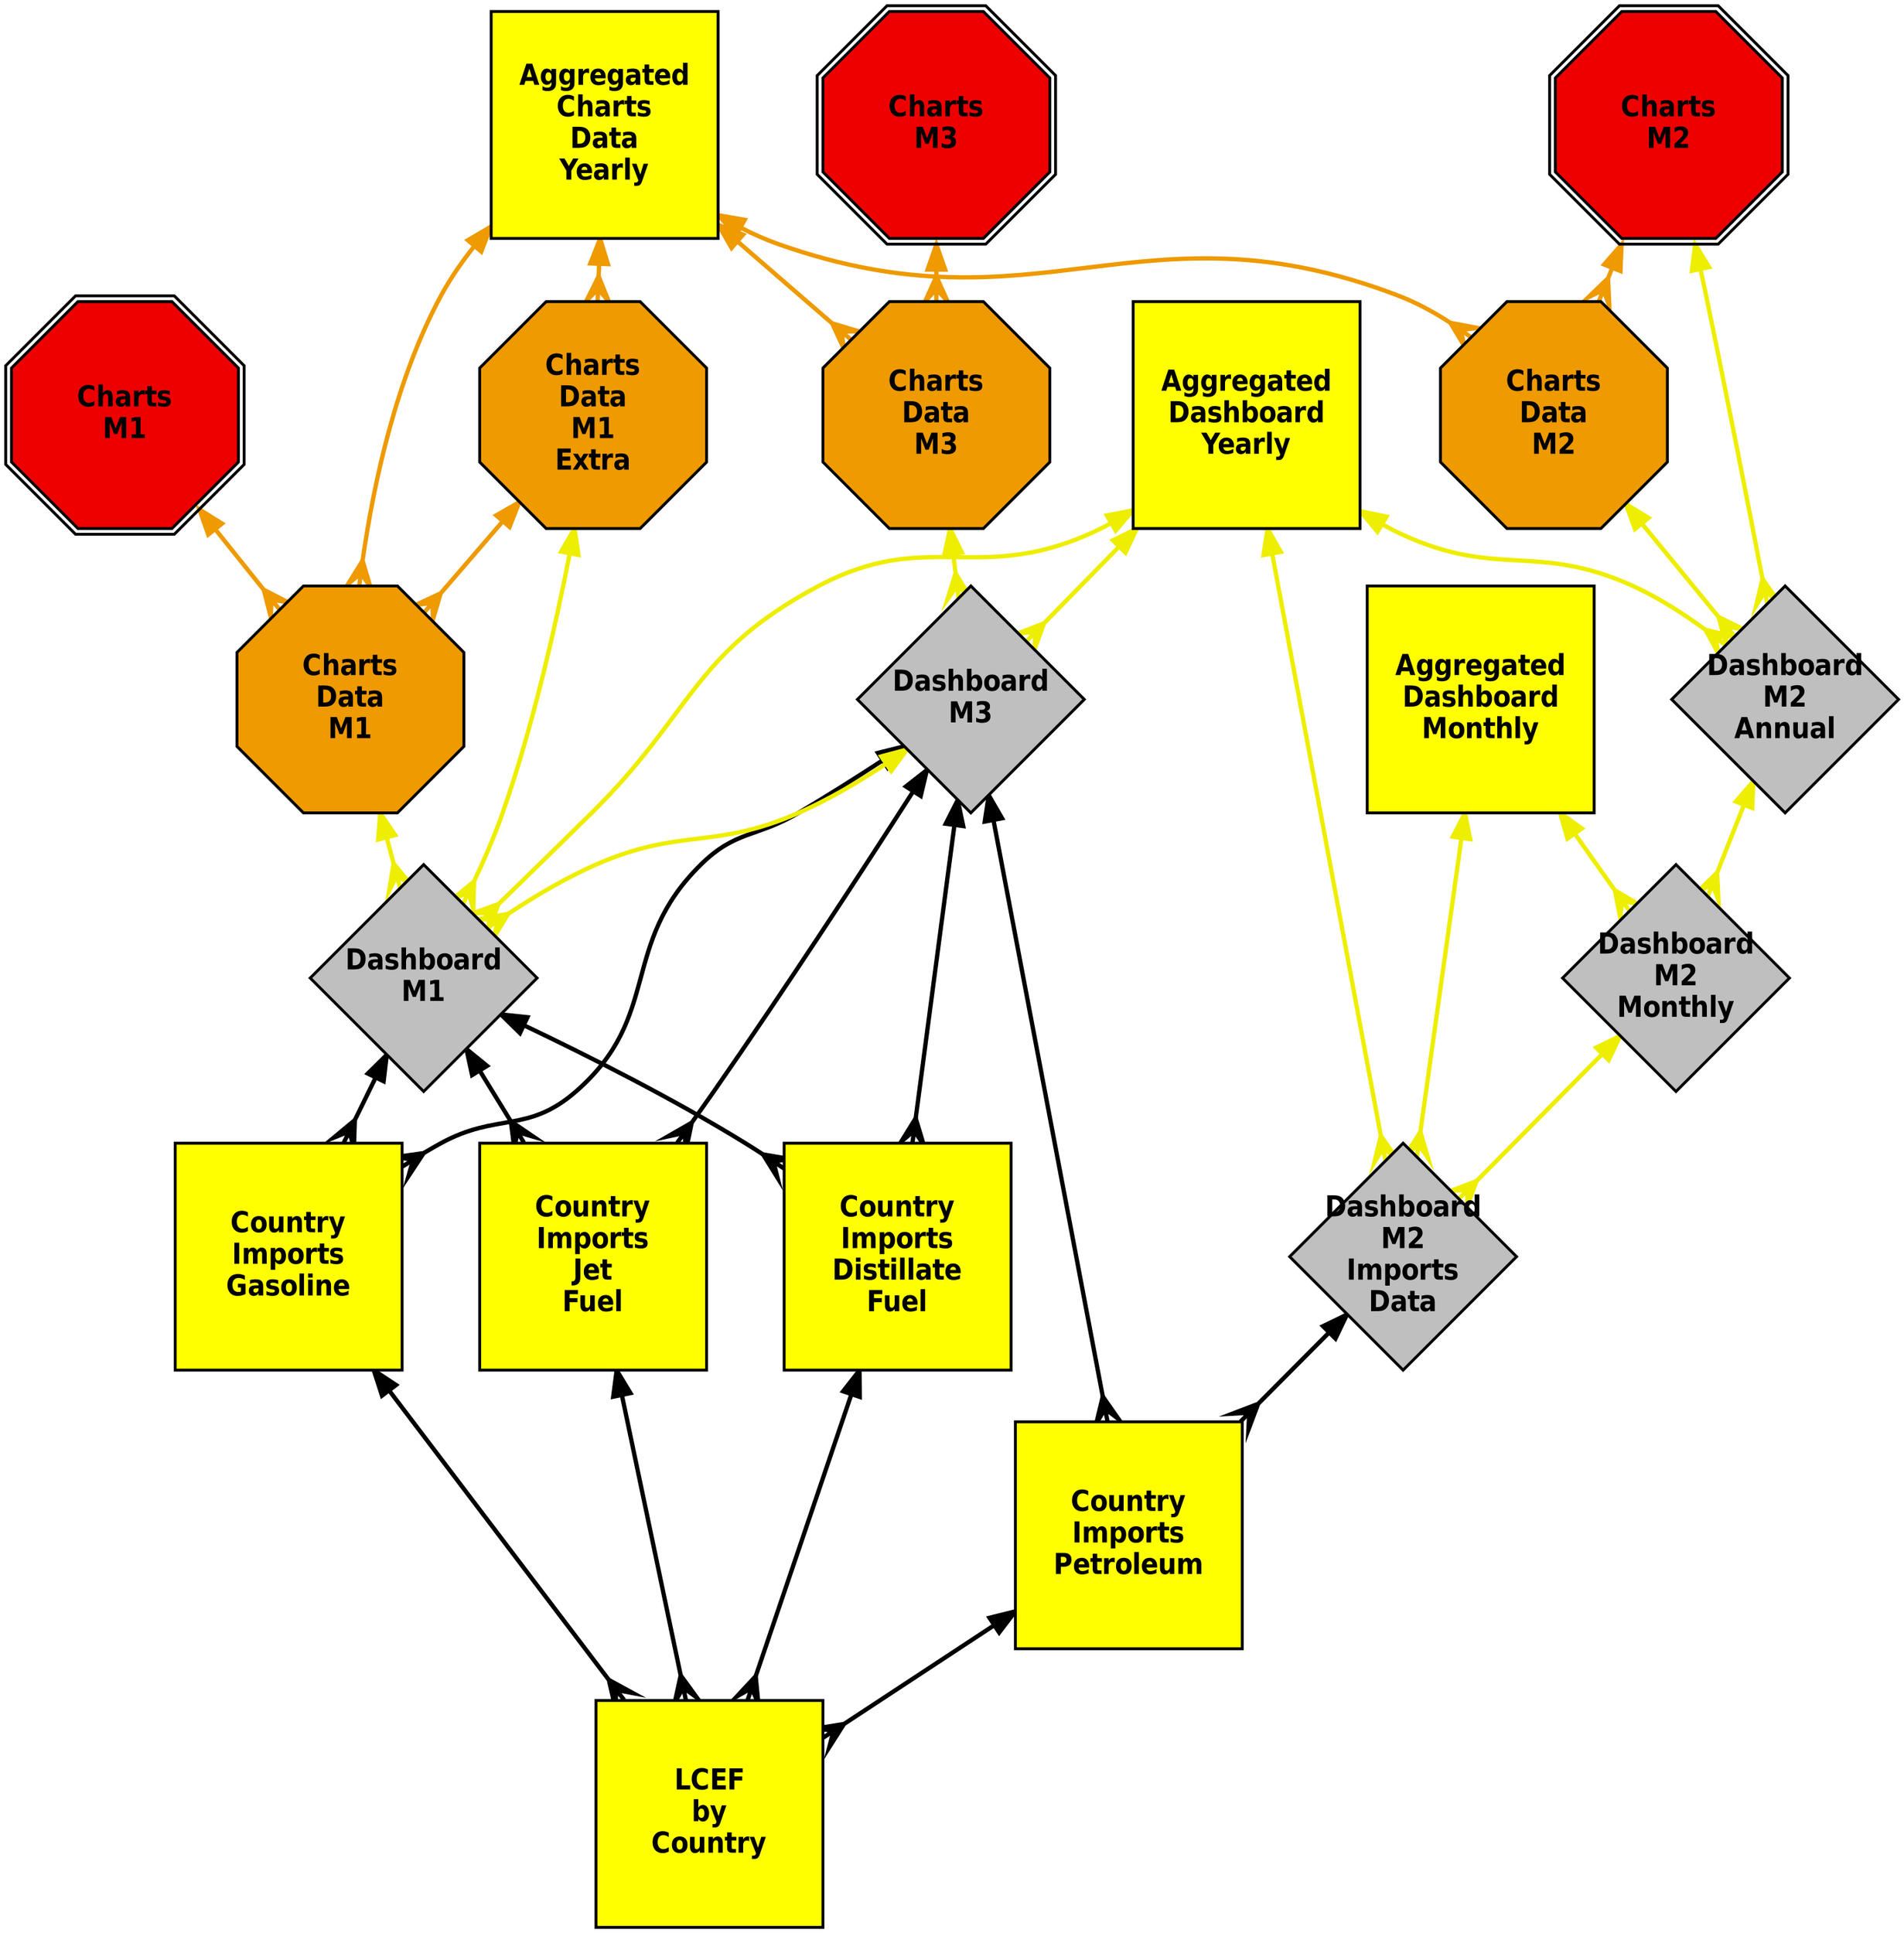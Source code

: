 digraph dependencies {
layers="one:two:three";
outputorder="edgesfirst";
nodesep=0.75;
LCEF_by_Country [layer="two"] [style="filled"] [height="2.2"] [shape="box"] [fontsize="20"] [fillcolor="yellow"] [fontname="Helvetica-Narrow-Bold"] [fixedsize="true"] [label="LCEF\nby\nCountry"] [width="2.2"] [penwidth="2"];
Country_Imports_Distillate_Fuel -> LCEF_by_Country [layer="one"] [arrowhead="crow"] [color="black"] [arrowsize="1.75"] [dir="both"] [penwidth="3"];
Country_Imports_Gasoline -> LCEF_by_Country [layer="one"] [arrowhead="crow"] [color="black"] [arrowsize="1.75"] [dir="both"] [penwidth="3"];
Country_Imports_Jet_Fuel -> LCEF_by_Country [layer="one"] [arrowhead="crow"] [color="black"] [arrowsize="1.75"] [dir="both"] [penwidth="3"];
Country_Imports_Petroleum -> LCEF_by_Country [layer="one"] [arrowhead="crow"] [color="black"] [arrowsize="1.75"] [dir="both"] [penwidth="3"];
Country_Imports_Distillate_Fuel [layer="two"] [style="filled"] [height="2.2"] [shape="box"] [fontsize="20"] [fillcolor="yellow"] [fontname="Helvetica-Narrow-Bold"] [fixedsize="true"] [label="Country\nImports\nDistillate\nFuel"] [width="2.2"] [penwidth="2"];
Dashboard_M1 -> Country_Imports_Distillate_Fuel [layer="one"] [arrowhead="crow"] [color="black"] [arrowsize="1.75"] [dir="both"] [penwidth="3"];
Dashboard_M3 -> Country_Imports_Distillate_Fuel [layer="one"] [arrowhead="crow"] [color="black"] [arrowsize="1.75"] [dir="both"] [penwidth="3"];
Country_Imports_Gasoline [layer="two"] [style="filled"] [height="2.2"] [shape="box"] [fontsize="20"] [fillcolor="yellow"] [fontname="Helvetica-Narrow-Bold"] [fixedsize="true"] [label="Country\nImports\nGasoline"] [width="2.2"] [penwidth="2"];
Dashboard_M1 -> Country_Imports_Gasoline [layer="one"] [arrowhead="crow"] [color="black"] [arrowsize="1.75"] [dir="both"] [penwidth="3"];
Dashboard_M3 -> Country_Imports_Gasoline [layer="one"] [arrowhead="crow"] [color="black"] [arrowsize="1.75"] [dir="both"] [penwidth="3"];
Country_Imports_Jet_Fuel [layer="two"] [style="filled"] [height="2.2"] [shape="box"] [fontsize="20"] [fillcolor="yellow"] [fontname="Helvetica-Narrow-Bold"] [fixedsize="true"] [label="Country\nImports\nJet\nFuel"] [width="2.2"] [penwidth="2"];
Dashboard_M1 -> Country_Imports_Jet_Fuel [layer="one"] [arrowhead="crow"] [color="black"] [arrowsize="1.75"] [dir="both"] [penwidth="3"];
Dashboard_M3 -> Country_Imports_Jet_Fuel [layer="one"] [arrowhead="crow"] [color="black"] [arrowsize="1.75"] [dir="both"] [penwidth="3"];
Country_Imports_Petroleum [layer="two"] [style="filled"] [height="2.2"] [shape="box"] [fontsize="20"] [fillcolor="yellow"] [fontname="Helvetica-Narrow-Bold"] [fixedsize="true"] [label="Country\nImports\nPetroleum"] [width="2.2"] [penwidth="2"];
Dashboard_M2_Imports_Data -> Country_Imports_Petroleum [layer="one"] [arrowhead="crow"] [color="black"] [arrowsize="1.75"] [dir="both"] [penwidth="3"];
Dashboard_M3 -> Country_Imports_Petroleum [layer="one"] [arrowhead="crow"] [color="black"] [arrowsize="1.75"] [dir="both"] [penwidth="3"];
Dashboard_M1 [layer="two"] [style="filled"] [height="2.2"] [shape="diamond"] [fontsize="20"] [fillcolor="grey75"] [fontname="Helvetica-Narrow-Bold"] [fixedsize="true"] [label="Dashboard\nM1"] [width="2.2"] [penwidth="2"];
Aggregated_Dashboard_Yearly -> Dashboard_M1 [layer="one"] [arrowhead="crow"] [color="yellow2"] [arrowsize="1.75"] [dir="both"] [penwidth="3"];
Charts_Data_M1 -> Dashboard_M1 [layer="one"] [arrowhead="crow"] [color="yellow2"] [arrowsize="1.75"] [dir="both"] [penwidth="3"];
Charts_Data_M1_Extra -> Dashboard_M1 [layer="one"] [arrowhead="crow"] [color="yellow2"] [arrowsize="1.75"] [dir="both"] [penwidth="3"];
Dashboard_M3 -> Dashboard_M1 [layer="one"] [arrowhead="crow"] [color="yellow2"] [arrowsize="1.75"] [dir="both"] [penwidth="3"];
Dashboard_M3 [layer="two"] [style="filled"] [height="2.2"] [shape="diamond"] [fontsize="20"] [fillcolor="grey75"] [fontname="Helvetica-Narrow-Bold"] [fixedsize="true"] [label="Dashboard\nM3"] [width="2.2"] [penwidth="2"];
Aggregated_Dashboard_Yearly -> Dashboard_M3 [layer="one"] [arrowhead="crow"] [color="yellow2"] [arrowsize="1.75"] [dir="both"] [penwidth="3"];
Charts_Data_M3 -> Dashboard_M3 [layer="one"] [arrowhead="crow"] [color="yellow2"] [arrowsize="1.75"] [dir="both"] [penwidth="3"];
Dashboard_M2_Imports_Data [layer="two"] [style="filled"] [height="2.2"] [shape="diamond"] [fontsize="20"] [fillcolor="grey75"] [fontname="Helvetica-Narrow-Bold"] [fixedsize="true"] [label="Dashboard\nM2\nImports\nData"] [width="2.2"] [penwidth="2"];
Aggregated_Dashboard_Monthly -> Dashboard_M2_Imports_Data [layer="one"] [arrowhead="crow"] [color="yellow2"] [arrowsize="1.75"] [dir="both"] [penwidth="3"];
Aggregated_Dashboard_Yearly -> Dashboard_M2_Imports_Data [layer="one"] [arrowhead="crow"] [color="yellow2"] [arrowsize="1.75"] [dir="both"] [penwidth="3"];
Dashboard_M2_Monthly -> Dashboard_M2_Imports_Data [layer="one"] [arrowhead="crow"] [color="yellow2"] [arrowsize="1.75"] [dir="both"] [penwidth="3"];
Aggregated_Dashboard_Yearly [layer="two"] [style="filled"] [height="2.2"] [shape="box"] [fontsize="20"] [fillcolor="yellow"] [fontname="Helvetica-Narrow-Bold"] [fixedsize="true"] [label="Aggregated\nDashboard\nYearly"] [width="2.2"] [penwidth="2"];
Charts_Data_M1 [layer="two"] [style="filled"] [height="2.2"] [shape="octagon"] [fontsize="20"] [fillcolor="orange2"] [fontname="Helvetica-Narrow-Bold"] [fixedsize="true"] [label="Charts\nData\nM1"] [width="2.2"] [penwidth="2"];
Aggregated_Charts_Data_Yearly -> Charts_Data_M1 [layer="one"] [arrowhead="crow"] [color="orange2"] [arrowsize="1.75"] [dir="both"] [penwidth="3"];
Charts_Data_M1_Extra -> Charts_Data_M1 [layer="one"] [arrowhead="crow"] [color="orange2"] [arrowsize="1.75"] [dir="both"] [penwidth="3"];
Charts_M1 -> Charts_Data_M1 [layer="one"] [arrowhead="crow"] [color="orange2"] [arrowsize="1.75"] [dir="both"] [penwidth="3"];
Charts_Data_M1_Extra [layer="two"] [style="filled"] [height="2.2"] [shape="octagon"] [fontsize="20"] [fillcolor="orange2"] [fontname="Helvetica-Narrow-Bold"] [fixedsize="true"] [label="Charts\nData\nM1\nExtra"] [width="2.2"] [penwidth="2"];
Aggregated_Charts_Data_Yearly -> Charts_Data_M1_Extra [layer="one"] [arrowhead="crow"] [color="orange2"] [arrowsize="1.75"] [dir="both"] [penwidth="3"];
Charts_Data_M3 [layer="two"] [style="filled"] [height="2.2"] [shape="octagon"] [fontsize="20"] [fillcolor="orange2"] [fontname="Helvetica-Narrow-Bold"] [fixedsize="true"] [label="Charts\nData\nM3"] [width="2.2"] [penwidth="2"];
Aggregated_Charts_Data_Yearly -> Charts_Data_M3 [layer="one"] [arrowhead="crow"] [color="orange2"] [arrowsize="1.75"] [dir="both"] [penwidth="3"];
Charts_M3 -> Charts_Data_M3 [layer="one"] [arrowhead="crow"] [color="orange2"] [arrowsize="1.75"] [dir="both"] [penwidth="3"];
Aggregated_Dashboard_Monthly [layer="two"] [style="filled"] [height="2.2"] [shape="box"] [fontsize="20"] [fillcolor="yellow"] [fontname="Helvetica-Narrow-Bold"] [fixedsize="true"] [label="Aggregated\nDashboard\nMonthly"] [width="2.2"] [penwidth="2"];
Dashboard_M2_Monthly [layer="two"] [style="filled"] [height="2.2"] [shape="diamond"] [fontsize="20"] [fillcolor="grey75"] [fontname="Helvetica-Narrow-Bold"] [fixedsize="true"] [label="Dashboard\nM2\nMonthly"] [width="2.2"] [penwidth="2"];
Aggregated_Dashboard_Monthly -> Dashboard_M2_Monthly [layer="one"] [arrowhead="crow"] [color="yellow2"] [arrowsize="1.75"] [dir="both"] [penwidth="3"];
Dashboard_M2_Annual -> Dashboard_M2_Monthly [layer="one"] [arrowhead="crow"] [color="yellow2"] [arrowsize="1.75"] [dir="both"] [penwidth="3"];
Aggregated_Charts_Data_Yearly [layer="two"] [style="filled"] [height="2.2"] [shape="box"] [fontsize="20"] [fillcolor="yellow"] [fontname="Helvetica-Narrow-Bold"] [fixedsize="true"] [label="Aggregated\nCharts\nData\nYearly"] [width="2.2"] [penwidth="2"];
Charts_M1 [layer="two"] [style="filled"] [height="2.2"] [shape="doubleoctagon"] [fontsize="20"] [fillcolor="red2"] [fontname="Helvetica-Narrow-Bold"] [fixedsize="true"] [label="Charts\nM1"] [width="2.2"] [penwidth="2"];
Charts_M3 [layer="two"] [style="filled"] [height="2.2"] [shape="doubleoctagon"] [fontsize="20"] [fillcolor="red2"] [fontname="Helvetica-Narrow-Bold"] [fixedsize="true"] [label="Charts\nM3"] [width="2.2"] [penwidth="2"];
Dashboard_M2_Annual [layer="two"] [style="filled"] [height="2.2"] [shape="diamond"] [fontsize="20"] [fillcolor="grey75"] [fontname="Helvetica-Narrow-Bold"] [fixedsize="true"] [label="Dashboard\nM2\nAnnual"] [width="2.2"] [penwidth="2"];
Aggregated_Dashboard_Yearly -> Dashboard_M2_Annual [layer="one"] [arrowhead="crow"] [color="yellow2"] [arrowsize="1.75"] [dir="both"] [penwidth="3"];
Charts_Data_M2 -> Dashboard_M2_Annual [layer="one"] [arrowhead="crow"] [color="yellow2"] [arrowsize="1.75"] [dir="both"] [penwidth="3"];
Charts_M2 -> Dashboard_M2_Annual [layer="one"] [arrowhead="crow"] [color="yellow2"] [arrowsize="1.75"] [dir="both"] [penwidth="3"];
Charts_Data_M2 [layer="two"] [style="filled"] [height="2.2"] [shape="octagon"] [fontsize="20"] [fillcolor="orange2"] [fontname="Helvetica-Narrow-Bold"] [fixedsize="true"] [label="Charts\nData\nM2"] [width="2.2"] [penwidth="2"];
Aggregated_Charts_Data_Yearly -> Charts_Data_M2 [layer="one"] [arrowhead="crow"] [color="orange2"] [arrowsize="1.75"] [dir="both"] [penwidth="3"];
Charts_M2 -> Charts_Data_M2 [layer="one"] [arrowhead="crow"] [color="orange2"] [arrowsize="1.75"] [dir="both"] [penwidth="3"];
Charts_M2 [layer="two"] [style="filled"] [height="2.2"] [shape="doubleoctagon"] [fontsize="20"] [fillcolor="red2"] [fontname="Helvetica-Narrow-Bold"] [fixedsize="true"] [label="Charts\nM2"] [width="2.2"] [penwidth="2"];
}